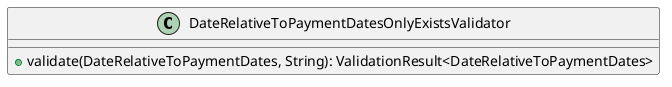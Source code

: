 @startuml

    class DateRelativeToPaymentDatesOnlyExistsValidator [[DateRelativeToPaymentDatesOnlyExistsValidator.html]] {
        +validate(DateRelativeToPaymentDates, String): ValidationResult<DateRelativeToPaymentDates>
    }

@enduml
